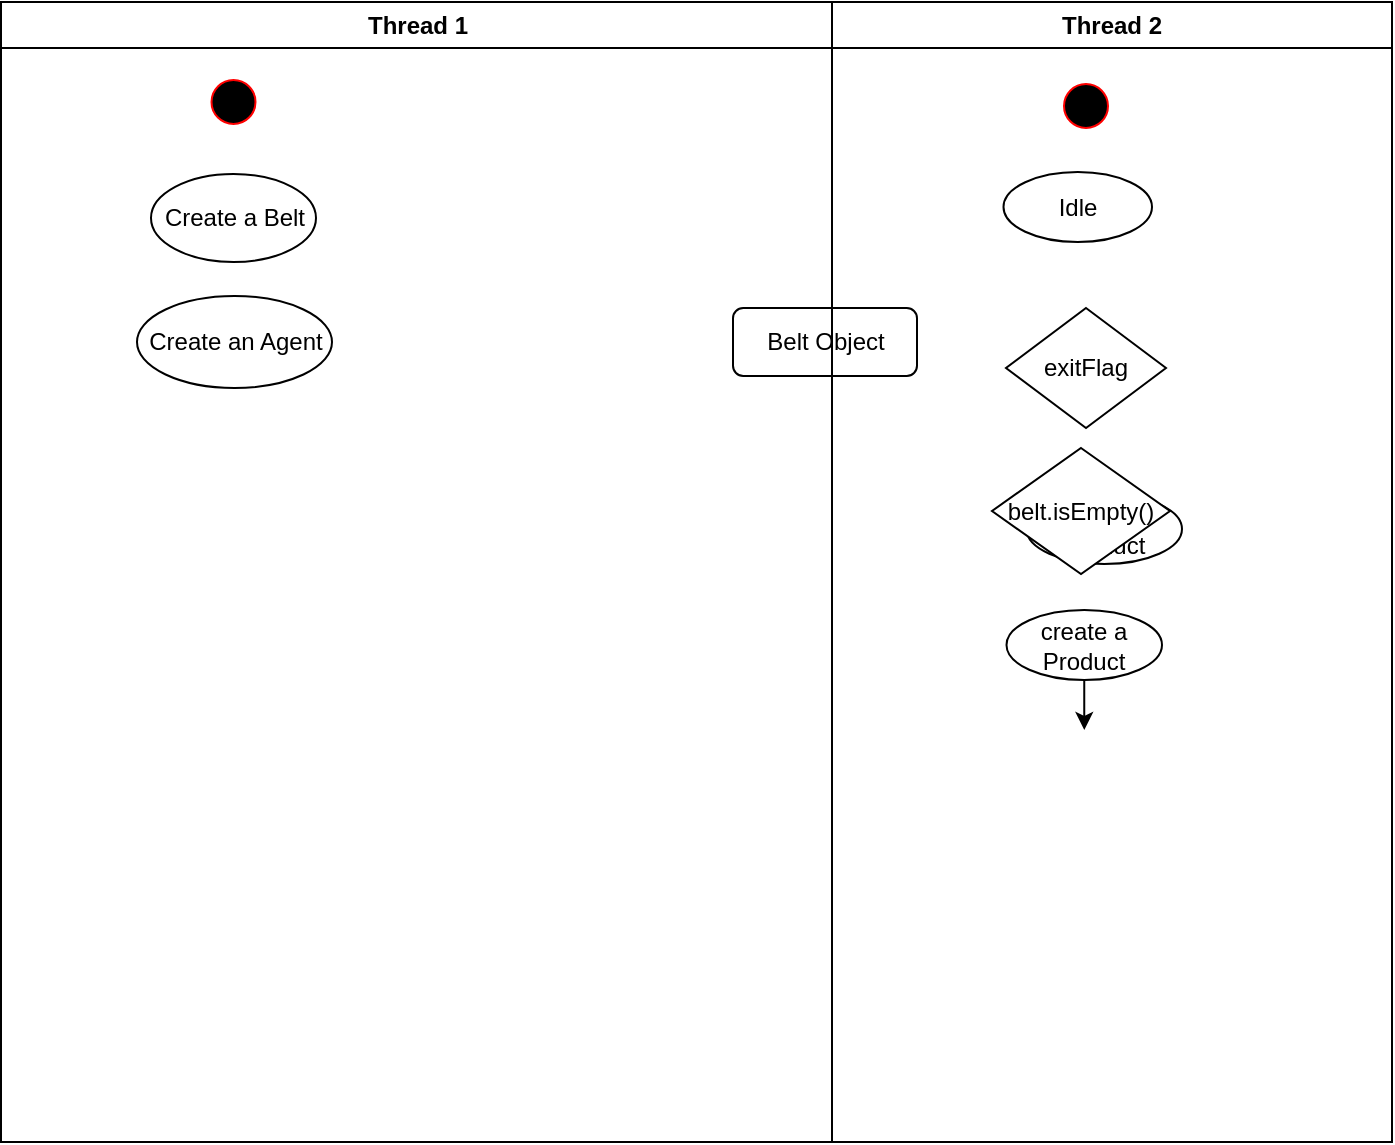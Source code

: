 <mxfile version="16.0.0" type="github">
  <diagram name="Page-1" id="e7e014a7-5840-1c2e-5031-d8a46d1fe8dd">
    <mxGraphModel dx="1350" dy="925" grid="1" gridSize="10" guides="1" tooltips="1" connect="1" arrows="1" fold="1" page="1" pageScale="1" pageWidth="1169" pageHeight="826" background="none" math="0" shadow="0">
      <root>
        <mxCell id="0" />
        <mxCell id="1" parent="0" />
        <mxCell id="3" value="Thread 2" style="swimlane;whiteSpace=wrap;strokeColor=#000000;" parent="1" vertex="1">
          <mxGeometry x="580" y="124" width="280" height="570" as="geometry" />
        </mxCell>
        <mxCell id="13" value="" style="ellipse;shape=startState;fillColor=#000000;strokeColor=#ff0000;" parent="3" vertex="1">
          <mxGeometry x="112" y="37" width="30" height="30" as="geometry" />
        </mxCell>
        <mxCell id="xOOWta2H1G1LAFOARg2k-68" value="exitFlag" style="rhombus;whiteSpace=wrap;html=1;" vertex="1" parent="3">
          <mxGeometry x="87" y="153" width="80" height="60" as="geometry" />
        </mxCell>
        <mxCell id="xOOWta2H1G1LAFOARg2k-67" value="Belt Object" style="rounded=1;whiteSpace=wrap;html=1;" vertex="1" parent="3">
          <mxGeometry x="-49.5" y="153" width="92" height="34" as="geometry" />
        </mxCell>
        <mxCell id="xOOWta2H1G1LAFOARg2k-72" value="Idle" style="ellipse;whiteSpace=wrap;html=1;" vertex="1" parent="3">
          <mxGeometry x="85.75" y="85" width="74.25" height="35" as="geometry" />
        </mxCell>
        <mxCell id="xOOWta2H1G1LAFOARg2k-78" style="edgeStyle=orthogonalEdgeStyle;rounded=0;orthogonalLoop=1;jettySize=auto;html=1;entryX=0.485;entryY=0.4;entryDx=0;entryDy=0;entryPerimeter=0;strokeColor=#000000;" edge="1" parent="3">
          <mxGeometry relative="1" as="geometry">
            <mxPoint x="126.125" y="339" as="sourcePoint" />
            <mxPoint x="126.155" y="364" as="targetPoint" />
          </mxGeometry>
        </mxCell>
        <mxCell id="xOOWta2H1G1LAFOARg2k-73" value="create a Product" style="ellipse;whiteSpace=wrap;html=1;" vertex="1" parent="3">
          <mxGeometry x="87.25" y="304" width="77.75" height="35" as="geometry" />
        </mxCell>
        <mxCell id="2" value="Thread 1" style="swimlane;whiteSpace=wrap" parent="1" vertex="1">
          <mxGeometry x="164.5" y="124" width="415.5" height="570" as="geometry" />
        </mxCell>
        <mxCell id="5" value="" style="ellipse;shape=startState;fillColor=#000000;strokeColor=#ff0000;" parent="2" vertex="1">
          <mxGeometry x="101.25" y="35" width="30" height="30" as="geometry" />
        </mxCell>
        <mxCell id="xOOWta2H1G1LAFOARg2k-70" value="Create a Belt" style="ellipse;whiteSpace=wrap;html=1;" vertex="1" parent="2">
          <mxGeometry x="75" y="86" width="82.5" height="44" as="geometry" />
        </mxCell>
        <mxCell id="xOOWta2H1G1LAFOARg2k-71" value="Create an Agent" style="ellipse;whiteSpace=wrap;html=1;" vertex="1" parent="1">
          <mxGeometry x="232.5" y="271" width="97.5" height="46" as="geometry" />
        </mxCell>
        <mxCell id="xOOWta2H1G1LAFOARg2k-79" value="create a Product" style="ellipse;whiteSpace=wrap;html=1;" vertex="1" parent="1">
          <mxGeometry x="677.25" y="370" width="77.75" height="35" as="geometry" />
        </mxCell>
        <mxCell id="xOOWta2H1G1LAFOARg2k-87" value="belt.isEmpty()" style="rhombus;whiteSpace=wrap;html=1;" vertex="1" parent="1">
          <mxGeometry x="660" y="347" width="89" height="63" as="geometry" />
        </mxCell>
      </root>
    </mxGraphModel>
  </diagram>
</mxfile>
